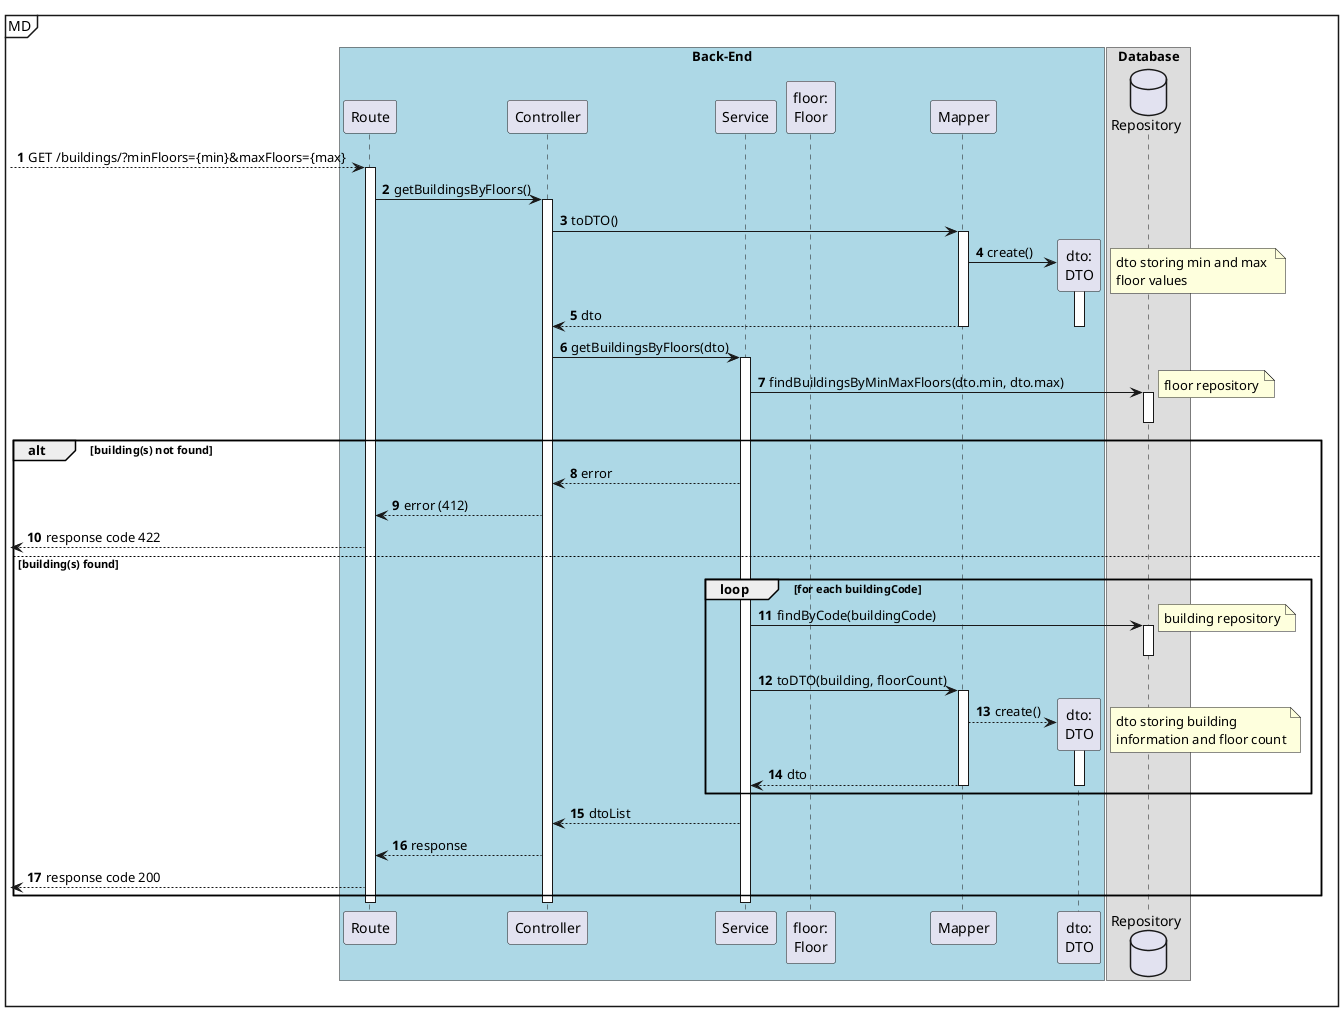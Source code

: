 @startuml
autonumber

mainframe MD
box "Back-End" #LightBlue
participant "Route" as r
participant "Controller" as ctrl
participant "Service" as svc

participant "floor:\nFloor" as floor
participant "Mapper" as map
participant "dto:\nDTO" as dto
end box

box "Database"
database "Repository" as repo
end box

[--> r: GET /buildings/?minFloors={min}&maxFloors={max}
    activate r
        r -> ctrl : getBuildingsByFloors()
        activate ctrl
            ctrl -> map : toDTO()
            activate map
                map -> dto** : create()
                note right : dto storing min and max \nfloor values
                activate dto
                    map --> ctrl : dto
                deactivate dto
            deactivate map


            ctrl -> svc : getBuildingsByFloors(dto)
            activate svc
                svc -> repo : findBuildingsByMinMaxFloors(dto.min, dto.max)
                activate repo
                    note right: floor repository
                deactivate repo

                alt building(s) not found
                    svc --> ctrl : error
                    ctrl --> r : error (412)
                    [<--r : response code 422
                else building(s) found

                loop for each buildingCode
                    svc -> repo : findByCode(buildingCode)
                    activate repo
                        note right : building repository
                    deactivate repo

                    svc -> map : toDTO(building, floorCount)

                    activate map
                        map --> dto** : create()
                        note right: dto storing building \ninformation and floor count
                        activate dto
                            map --> svc : dto
                        deactivate dto
                    deactivate map
                end loop
                    svc --> ctrl : dtoList
                    ctrl --> r : response
                    [<-- r : response code 200
                end
            deactivate svc
        deactivate ctrl
    deactivate r

@enduml
